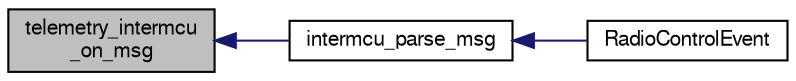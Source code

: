 digraph "telemetry_intermcu_on_msg"
{
  edge [fontname="FreeSans",fontsize="10",labelfontname="FreeSans",labelfontsize="10"];
  node [fontname="FreeSans",fontsize="10",shape=record];
  rankdir="LR";
  Node1 [label="telemetry_intermcu\l_on_msg",height=0.2,width=0.4,color="black", fillcolor="grey75", style="filled", fontcolor="black"];
  Node1 -> Node2 [dir="back",color="midnightblue",fontsize="10",style="solid",fontname="FreeSans"];
  Node2 [label="intermcu_parse_msg",height=0.2,width=0.4,color="black", fillcolor="white", style="filled",URL="$intermcu__ap_8c.html#a604cff1ebc93899fae5ce75bc77ae7e9"];
  Node2 -> Node3 [dir="back",color="midnightblue",fontsize="10",style="solid",fontname="FreeSans"];
  Node3 [label="RadioControlEvent",height=0.2,width=0.4,color="black", fillcolor="white", style="filled",URL="$intermcu__ap_8h.html#af92639a882c9a02ecc422e3ba96c1274"];
}
